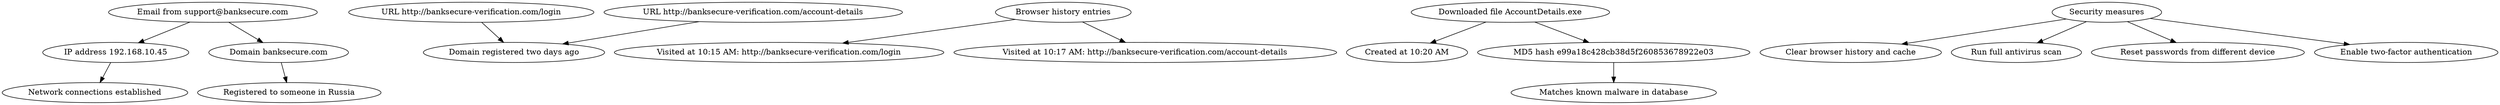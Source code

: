digraph phishing_incident {
    "Email from support@banksecure.com" -> "IP address 192.168.10.45";
    "Email from support@banksecure.com" -> "Domain banksecure.com";
    "Domain banksecure.com" -> "Registered to someone in Russia";
    "URL http://banksecure-verification.com/login" -> "Domain registered two days ago";
    "URL http://banksecure-verification.com/account-details" -> "Domain registered two days ago";
    "Browser history entries" -> "Visited at 10:15 AM: http://banksecure-verification.com/login";
    "Browser history entries" -> "Visited at 10:17 AM: http://banksecure-verification.com/account-details";
    "Downloaded file AccountDetails.exe" -> "Created at 10:20 AM";
    "Downloaded file AccountDetails.exe" -> "MD5 hash e99a18c428cb38d5f260853678922e03";
    "MD5 hash e99a18c428cb38d5f260853678922e03" -> "Matches known malware in database";
    "IP address 192.168.10.45" -> "Network connections established";
    "Security measures" -> "Clear browser history and cache";
    "Security measures" -> "Run full antivirus scan";
    "Security measures" -> "Reset passwords from different device";
    "Security measures" -> "Enable two-factor authentication";
}